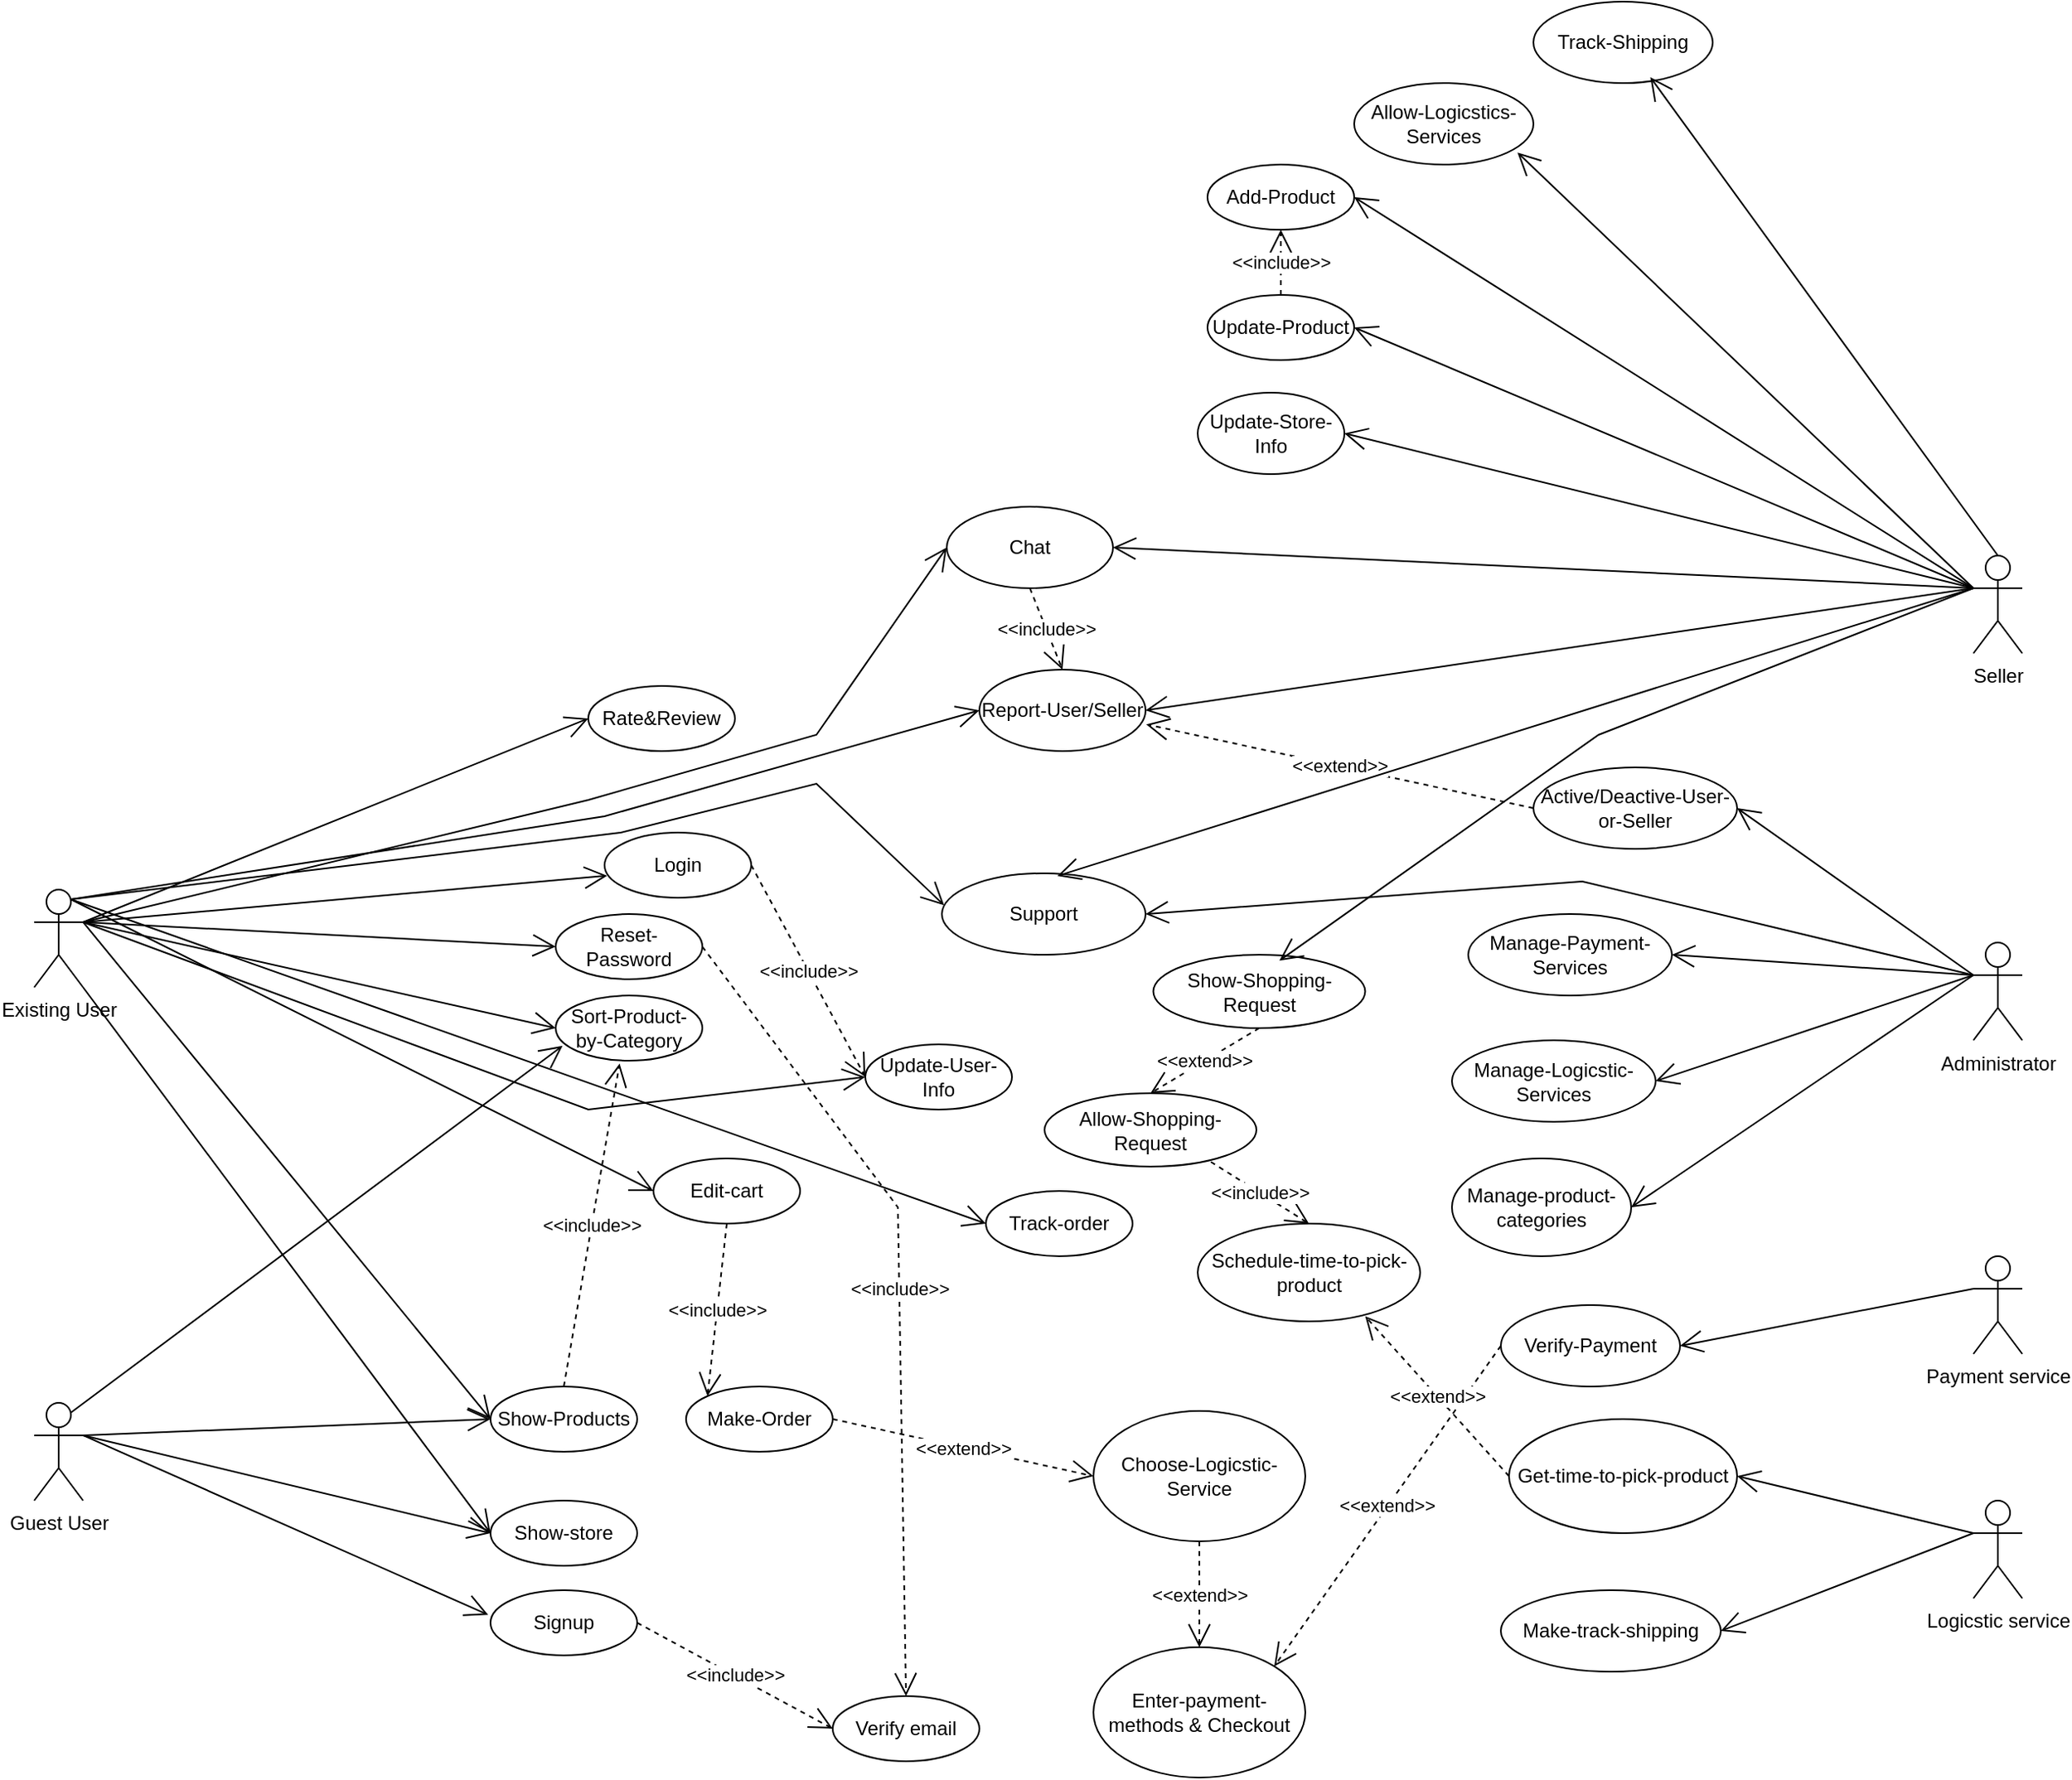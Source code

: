 <mxfile version="24.7.16">
  <diagram name="Trang-1" id="SkYUdIGgRq7ebbWW-lhZ">
    <mxGraphModel dx="5093" dy="5646" grid="1" gridSize="10" guides="1" tooltips="1" connect="1" arrows="1" fold="1" page="1" pageScale="1" pageWidth="3300" pageHeight="4681" math="0" shadow="0">
      <root>
        <mxCell id="0" />
        <mxCell id="1" parent="0" />
        <mxCell id="eCP-VrvmO7TKHuiMxvTa-1" value="Existing User" style="shape=umlActor;verticalLabelPosition=bottom;verticalAlign=top;html=1;" parent="1" vertex="1">
          <mxGeometry x="-170" y="155" width="30" height="60" as="geometry" />
        </mxCell>
        <mxCell id="eCP-VrvmO7TKHuiMxvTa-2" value="Guest User" style="shape=umlActor;verticalLabelPosition=bottom;verticalAlign=top;html=1;" parent="1" vertex="1">
          <mxGeometry x="-170" y="470" width="30" height="60" as="geometry" />
        </mxCell>
        <mxCell id="eCP-VrvmO7TKHuiMxvTa-6" value="Seller" style="shape=umlActor;verticalLabelPosition=bottom;verticalAlign=top;html=1;" parent="1" vertex="1">
          <mxGeometry x="1020" y="-50" width="30" height="60" as="geometry" />
        </mxCell>
        <mxCell id="eCP-VrvmO7TKHuiMxvTa-9" value="Login" style="ellipse;whiteSpace=wrap;html=1;" parent="1" vertex="1">
          <mxGeometry x="180" y="120" width="90" height="40" as="geometry" />
        </mxCell>
        <mxCell id="eCP-VrvmO7TKHuiMxvTa-13" value="" style="endArrow=open;endFill=1;endSize=12;html=1;rounded=0;exitX=1;exitY=0.333;exitDx=0;exitDy=0;exitPerimeter=0;entryX=0.018;entryY=0.661;entryDx=0;entryDy=0;entryPerimeter=0;" parent="1" source="eCP-VrvmO7TKHuiMxvTa-1" target="eCP-VrvmO7TKHuiMxvTa-9" edge="1">
          <mxGeometry width="160" relative="1" as="geometry">
            <mxPoint x="250" y="300" as="sourcePoint" />
            <mxPoint x="410" y="300" as="targetPoint" />
          </mxGeometry>
        </mxCell>
        <mxCell id="eCP-VrvmO7TKHuiMxvTa-15" value="Show-Products" style="ellipse;whiteSpace=wrap;html=1;" parent="1" vertex="1">
          <mxGeometry x="110" y="460" width="90" height="40" as="geometry" />
        </mxCell>
        <mxCell id="eCP-VrvmO7TKHuiMxvTa-18" value="Administrator" style="shape=umlActor;verticalLabelPosition=bottom;verticalAlign=top;html=1;" parent="1" vertex="1">
          <mxGeometry x="1020" y="187.5" width="30" height="60" as="geometry" />
        </mxCell>
        <mxCell id="eCP-VrvmO7TKHuiMxvTa-22" value="Payment service" style="shape=umlActor;verticalLabelPosition=bottom;verticalAlign=top;html=1;" parent="1" vertex="1">
          <mxGeometry x="1020" y="380" width="30" height="60" as="geometry" />
        </mxCell>
        <mxCell id="eCP-VrvmO7TKHuiMxvTa-24" value="Logicstic service" style="shape=umlActor;verticalLabelPosition=bottom;verticalAlign=top;html=1;" parent="1" vertex="1">
          <mxGeometry x="1020" y="530" width="30" height="60" as="geometry" />
        </mxCell>
        <mxCell id="eCP-VrvmO7TKHuiMxvTa-30" value="Signup" style="ellipse;whiteSpace=wrap;html=1;" parent="1" vertex="1">
          <mxGeometry x="110" y="585" width="90" height="40" as="geometry" />
        </mxCell>
        <mxCell id="eCP-VrvmO7TKHuiMxvTa-31" value="" style="endArrow=open;endFill=1;endSize=12;html=1;rounded=0;exitX=1;exitY=0.333;exitDx=0;exitDy=0;exitPerimeter=0;entryX=-0.016;entryY=0.378;entryDx=0;entryDy=0;entryPerimeter=0;" parent="1" source="eCP-VrvmO7TKHuiMxvTa-2" target="eCP-VrvmO7TKHuiMxvTa-30" edge="1">
          <mxGeometry width="160" relative="1" as="geometry">
            <mxPoint x="310" y="290" as="sourcePoint" />
            <mxPoint x="470" y="290" as="targetPoint" />
          </mxGeometry>
        </mxCell>
        <mxCell id="eCP-VrvmO7TKHuiMxvTa-33" value="Verify email" style="ellipse;whiteSpace=wrap;html=1;" parent="1" vertex="1">
          <mxGeometry x="320" y="650" width="90" height="40" as="geometry" />
        </mxCell>
        <mxCell id="eCP-VrvmO7TKHuiMxvTa-35" value="&amp;lt;&amp;lt;include&amp;gt;&amp;gt;" style="endArrow=open;endSize=12;dashed=1;html=1;rounded=0;exitX=1;exitY=0.5;exitDx=0;exitDy=0;entryX=0;entryY=0.5;entryDx=0;entryDy=0;" parent="1" source="eCP-VrvmO7TKHuiMxvTa-30" target="eCP-VrvmO7TKHuiMxvTa-33" edge="1">
          <mxGeometry width="160" relative="1" as="geometry">
            <mxPoint x="310" y="290" as="sourcePoint" />
            <mxPoint x="470" y="290" as="targetPoint" />
          </mxGeometry>
        </mxCell>
        <mxCell id="eCP-VrvmO7TKHuiMxvTa-36" value="Reset-Password" style="ellipse;whiteSpace=wrap;html=1;" parent="1" vertex="1">
          <mxGeometry x="150" y="170" width="90" height="40" as="geometry" />
        </mxCell>
        <mxCell id="eCP-VrvmO7TKHuiMxvTa-37" value="" style="endArrow=open;endFill=1;endSize=12;html=1;rounded=0;exitX=1;exitY=0.333;exitDx=0;exitDy=0;exitPerimeter=0;entryX=0;entryY=0.5;entryDx=0;entryDy=0;" parent="1" source="eCP-VrvmO7TKHuiMxvTa-1" target="eCP-VrvmO7TKHuiMxvTa-36" edge="1">
          <mxGeometry width="160" relative="1" as="geometry">
            <mxPoint x="130" y="200" as="sourcePoint" />
            <mxPoint x="212" y="106" as="targetPoint" />
          </mxGeometry>
        </mxCell>
        <mxCell id="eCP-VrvmO7TKHuiMxvTa-38" value="&amp;lt;&amp;lt;include&amp;gt;&amp;gt;" style="endArrow=open;endSize=12;dashed=1;html=1;rounded=0;exitX=1;exitY=0.5;exitDx=0;exitDy=0;entryX=0.5;entryY=0;entryDx=0;entryDy=0;" parent="1" source="eCP-VrvmO7TKHuiMxvTa-36" target="eCP-VrvmO7TKHuiMxvTa-33" edge="1">
          <mxGeometry width="160" relative="1" as="geometry">
            <mxPoint x="290" y="470" as="sourcePoint" />
            <mxPoint x="440" y="290" as="targetPoint" />
            <Array as="points">
              <mxPoint x="360" y="350" />
            </Array>
          </mxGeometry>
        </mxCell>
        <mxCell id="eCP-VrvmO7TKHuiMxvTa-39" value="" style="endArrow=open;endFill=1;endSize=12;html=1;rounded=0;entryX=0;entryY=0.5;entryDx=0;entryDy=0;exitX=1;exitY=0.333;exitDx=0;exitDy=0;exitPerimeter=0;" parent="1" source="eCP-VrvmO7TKHuiMxvTa-2" target="eCP-VrvmO7TKHuiMxvTa-15" edge="1">
          <mxGeometry width="160" relative="1" as="geometry">
            <mxPoint x="120" y="350" as="sourcePoint" />
            <mxPoint x="210" y="170" as="targetPoint" />
          </mxGeometry>
        </mxCell>
        <mxCell id="eCP-VrvmO7TKHuiMxvTa-40" value="" style="endArrow=open;endFill=1;endSize=12;html=1;rounded=0;exitX=1;exitY=0.333;exitDx=0;exitDy=0;exitPerimeter=0;entryX=0;entryY=0.5;entryDx=0;entryDy=0;" parent="1" source="eCP-VrvmO7TKHuiMxvTa-1" target="eCP-VrvmO7TKHuiMxvTa-15" edge="1">
          <mxGeometry width="160" relative="1" as="geometry">
            <mxPoint x="130" y="360" as="sourcePoint" />
            <mxPoint x="400" y="240" as="targetPoint" />
          </mxGeometry>
        </mxCell>
        <mxCell id="eCP-VrvmO7TKHuiMxvTa-42" value="Add-Product" style="ellipse;whiteSpace=wrap;html=1;" parent="1" vertex="1">
          <mxGeometry x="550" y="-290" width="90" height="40" as="geometry" />
        </mxCell>
        <mxCell id="eCP-VrvmO7TKHuiMxvTa-43" value="" style="endArrow=open;endFill=1;endSize=12;html=1;rounded=0;exitX=0;exitY=0.333;exitDx=0;exitDy=0;exitPerimeter=0;entryX=1;entryY=0.5;entryDx=0;entryDy=0;" parent="1" source="eCP-VrvmO7TKHuiMxvTa-6" target="eCP-VrvmO7TKHuiMxvTa-42" edge="1">
          <mxGeometry width="160" relative="1" as="geometry">
            <mxPoint x="130" y="200" as="sourcePoint" />
            <mxPoint x="212" y="106" as="targetPoint" />
          </mxGeometry>
        </mxCell>
        <mxCell id="eCP-VrvmO7TKHuiMxvTa-44" value="Rate&amp;amp;Review" style="ellipse;whiteSpace=wrap;html=1;" parent="1" vertex="1">
          <mxGeometry x="170" y="30" width="90" height="40" as="geometry" />
        </mxCell>
        <mxCell id="eCP-VrvmO7TKHuiMxvTa-45" value="" style="endArrow=open;endFill=1;endSize=12;html=1;rounded=0;entryX=0;entryY=0.5;entryDx=0;entryDy=0;exitX=1;exitY=0.333;exitDx=0;exitDy=0;exitPerimeter=0;" parent="1" source="eCP-VrvmO7TKHuiMxvTa-1" target="eCP-VrvmO7TKHuiMxvTa-44" edge="1">
          <mxGeometry width="160" relative="1" as="geometry">
            <mxPoint x="120" y="190" as="sourcePoint" />
            <mxPoint x="212" y="106" as="targetPoint" />
            <Array as="points" />
          </mxGeometry>
        </mxCell>
        <mxCell id="eCP-VrvmO7TKHuiMxvTa-46" value="Track-order" style="ellipse;whiteSpace=wrap;html=1;" parent="1" vertex="1">
          <mxGeometry x="414" y="340" width="90" height="40" as="geometry" />
        </mxCell>
        <mxCell id="eCP-VrvmO7TKHuiMxvTa-49" value="" style="endArrow=open;endFill=1;endSize=12;html=1;rounded=0;exitX=0.75;exitY=0.1;exitDx=0;exitDy=0;exitPerimeter=0;entryX=0;entryY=0.5;entryDx=0;entryDy=0;" parent="1" source="eCP-VrvmO7TKHuiMxvTa-1" target="eCP-VrvmO7TKHuiMxvTa-46" edge="1">
          <mxGeometry width="160" relative="1" as="geometry">
            <mxPoint x="310" y="120" as="sourcePoint" />
            <mxPoint x="470" y="120" as="targetPoint" />
          </mxGeometry>
        </mxCell>
        <mxCell id="eCP-VrvmO7TKHuiMxvTa-51" value="Manage-product-categories" style="ellipse;whiteSpace=wrap;html=1;" parent="1" vertex="1">
          <mxGeometry x="700" y="320" width="110" height="60" as="geometry" />
        </mxCell>
        <mxCell id="eCP-VrvmO7TKHuiMxvTa-52" value="" style="endArrow=open;endFill=1;endSize=12;html=1;rounded=0;exitX=0;exitY=0.333;exitDx=0;exitDy=0;exitPerimeter=0;entryX=1;entryY=0.5;entryDx=0;entryDy=0;" parent="1" source="eCP-VrvmO7TKHuiMxvTa-18" target="eCP-VrvmO7TKHuiMxvTa-51" edge="1">
          <mxGeometry width="160" relative="1" as="geometry">
            <mxPoint x="310" y="470" as="sourcePoint" />
            <mxPoint x="470" y="470" as="targetPoint" />
          </mxGeometry>
        </mxCell>
        <mxCell id="eCP-VrvmO7TKHuiMxvTa-54" value="Active/Deactive-User-or-Seller" style="ellipse;whiteSpace=wrap;html=1;" parent="1" vertex="1">
          <mxGeometry x="750" y="80" width="125" height="50" as="geometry" />
        </mxCell>
        <mxCell id="eCP-VrvmO7TKHuiMxvTa-55" value="" style="endArrow=open;endFill=1;endSize=12;html=1;rounded=0;exitX=0;exitY=0.333;exitDx=0;exitDy=0;exitPerimeter=0;entryX=1;entryY=0.5;entryDx=0;entryDy=0;" parent="1" source="eCP-VrvmO7TKHuiMxvTa-18" target="eCP-VrvmO7TKHuiMxvTa-54" edge="1">
          <mxGeometry width="160" relative="1" as="geometry">
            <mxPoint x="710" y="570" as="sourcePoint" />
            <mxPoint x="580" y="730" as="targetPoint" />
          </mxGeometry>
        </mxCell>
        <mxCell id="eCP-VrvmO7TKHuiMxvTa-56" value="Chat" style="ellipse;whiteSpace=wrap;html=1;" parent="1" vertex="1">
          <mxGeometry x="390" y="-80" width="102" height="50" as="geometry" />
        </mxCell>
        <mxCell id="eCP-VrvmO7TKHuiMxvTa-58" value="Sort-Product-by-Category" style="ellipse;whiteSpace=wrap;html=1;" parent="1" vertex="1">
          <mxGeometry x="150" y="220" width="90" height="40" as="geometry" />
        </mxCell>
        <mxCell id="eCP-VrvmO7TKHuiMxvTa-59" value="&amp;lt;&amp;lt;include&amp;gt;&amp;gt;" style="endArrow=open;endSize=12;dashed=1;html=1;rounded=0;exitX=0.5;exitY=0;exitDx=0;exitDy=0;entryX=0.436;entryY=1.045;entryDx=0;entryDy=0;entryPerimeter=0;" parent="1" source="eCP-VrvmO7TKHuiMxvTa-15" target="eCP-VrvmO7TKHuiMxvTa-58" edge="1">
          <mxGeometry width="160" relative="1" as="geometry">
            <mxPoint x="290" y="470" as="sourcePoint" />
            <mxPoint x="580" y="180" as="targetPoint" />
          </mxGeometry>
        </mxCell>
        <mxCell id="eCP-VrvmO7TKHuiMxvTa-60" value="" style="endArrow=open;endFill=1;endSize=12;html=1;rounded=0;entryX=0;entryY=0.5;entryDx=0;entryDy=0;exitX=1;exitY=0.333;exitDx=0;exitDy=0;exitPerimeter=0;" parent="1" source="eCP-VrvmO7TKHuiMxvTa-1" target="eCP-VrvmO7TKHuiMxvTa-58" edge="1">
          <mxGeometry width="160" relative="1" as="geometry">
            <mxPoint x="120" y="190" as="sourcePoint" />
            <mxPoint x="230" y="310" as="targetPoint" />
          </mxGeometry>
        </mxCell>
        <mxCell id="eCP-VrvmO7TKHuiMxvTa-62" value="Show-store" style="ellipse;whiteSpace=wrap;html=1;" parent="1" vertex="1">
          <mxGeometry x="110" y="530" width="90" height="40" as="geometry" />
        </mxCell>
        <mxCell id="eCP-VrvmO7TKHuiMxvTa-63" value="" style="endArrow=open;endFill=1;endSize=12;html=1;rounded=0;exitX=1;exitY=1;exitDx=0;exitDy=0;exitPerimeter=0;entryX=0;entryY=0.5;entryDx=0;entryDy=0;" parent="1" source="eCP-VrvmO7TKHuiMxvTa-1" target="eCP-VrvmO7TKHuiMxvTa-62" edge="1">
          <mxGeometry width="160" relative="1" as="geometry">
            <mxPoint x="130" y="200" as="sourcePoint" />
            <mxPoint x="200" y="310" as="targetPoint" />
          </mxGeometry>
        </mxCell>
        <mxCell id="eCP-VrvmO7TKHuiMxvTa-64" value="" style="endArrow=open;endFill=1;endSize=12;html=1;rounded=0;entryX=0;entryY=0.5;entryDx=0;entryDy=0;exitX=1;exitY=0.333;exitDx=0;exitDy=0;exitPerimeter=0;" parent="1" source="eCP-VrvmO7TKHuiMxvTa-2" target="eCP-VrvmO7TKHuiMxvTa-62" edge="1">
          <mxGeometry width="160" relative="1" as="geometry">
            <mxPoint x="120" y="350" as="sourcePoint" />
            <mxPoint x="200" y="310" as="targetPoint" />
          </mxGeometry>
        </mxCell>
        <mxCell id="eCP-VrvmO7TKHuiMxvTa-66" value="" style="endArrow=open;endFill=1;endSize=12;html=1;rounded=0;entryX=0.047;entryY=0.773;entryDx=0;entryDy=0;exitX=0.75;exitY=0.1;exitDx=0;exitDy=0;exitPerimeter=0;entryPerimeter=0;" parent="1" source="eCP-VrvmO7TKHuiMxvTa-2" target="eCP-VrvmO7TKHuiMxvTa-58" edge="1">
          <mxGeometry width="160" relative="1" as="geometry">
            <mxPoint x="130" y="200" as="sourcePoint" />
            <mxPoint x="220" y="220" as="targetPoint" />
          </mxGeometry>
        </mxCell>
        <mxCell id="eCP-VrvmO7TKHuiMxvTa-69" value="" style="endArrow=open;endFill=1;endSize=12;html=1;rounded=0;exitX=0.75;exitY=0.1;exitDx=0;exitDy=0;exitPerimeter=0;entryX=0;entryY=0.5;entryDx=0;entryDy=0;" parent="1" source="eCP-VrvmO7TKHuiMxvTa-1" target="eCP-VrvmO7TKHuiMxvTa-68" edge="1">
          <mxGeometry width="160" relative="1" as="geometry">
            <mxPoint x="123" y="186" as="sourcePoint" />
            <mxPoint x="240" y="-20" as="targetPoint" />
          </mxGeometry>
        </mxCell>
        <mxCell id="eCP-VrvmO7TKHuiMxvTa-70" value="" style="endArrow=open;endFill=1;endSize=12;html=1;rounded=0;exitX=0;exitY=0.333;exitDx=0;exitDy=0;exitPerimeter=0;entryX=1;entryY=0.5;entryDx=0;entryDy=0;" parent="1" source="eCP-VrvmO7TKHuiMxvTa-6" target="eCP-VrvmO7TKHuiMxvTa-56" edge="1">
          <mxGeometry width="160" relative="1" as="geometry">
            <mxPoint x="720" y="70" as="sourcePoint" />
            <mxPoint x="595" y="-50" as="targetPoint" />
          </mxGeometry>
        </mxCell>
        <mxCell id="eCP-VrvmO7TKHuiMxvTa-71" value="" style="endArrow=open;endFill=1;endSize=12;html=1;rounded=0;exitX=1;exitY=0.333;exitDx=0;exitDy=0;exitPerimeter=0;entryX=0;entryY=0.5;entryDx=0;entryDy=0;" parent="1" source="eCP-VrvmO7TKHuiMxvTa-1" target="eCP-VrvmO7TKHuiMxvTa-56" edge="1">
          <mxGeometry width="160" relative="1" as="geometry">
            <mxPoint x="720" y="70" as="sourcePoint" />
            <mxPoint x="480" y="95" as="targetPoint" />
            <Array as="points">
              <mxPoint x="170" y="100" />
              <mxPoint x="310" y="60" />
            </Array>
          </mxGeometry>
        </mxCell>
        <mxCell id="eCP-VrvmO7TKHuiMxvTa-73" value="Report-User/Seller" style="ellipse;whiteSpace=wrap;html=1;" parent="1" vertex="1">
          <mxGeometry x="410" y="20" width="102" height="50" as="geometry" />
        </mxCell>
        <mxCell id="eCP-VrvmO7TKHuiMxvTa-74" value="" style="endArrow=open;endFill=1;endSize=12;html=1;rounded=0;exitX=0;exitY=0.333;exitDx=0;exitDy=0;exitPerimeter=0;entryX=1;entryY=0.5;entryDx=0;entryDy=0;" parent="1" source="eCP-VrvmO7TKHuiMxvTa-6" target="eCP-VrvmO7TKHuiMxvTa-73" edge="1">
          <mxGeometry width="160" relative="1" as="geometry">
            <mxPoint x="700" y="70" as="sourcePoint" />
            <mxPoint x="492" y="25" as="targetPoint" />
          </mxGeometry>
        </mxCell>
        <mxCell id="eCP-VrvmO7TKHuiMxvTa-75" value="" style="endArrow=open;endFill=1;endSize=12;html=1;rounded=0;exitX=0.75;exitY=0.1;exitDx=0;exitDy=0;exitPerimeter=0;entryX=0;entryY=0.5;entryDx=0;entryDy=0;" parent="1" source="eCP-VrvmO7TKHuiMxvTa-1" target="eCP-VrvmO7TKHuiMxvTa-73" edge="1">
          <mxGeometry width="160" relative="1" as="geometry">
            <mxPoint x="60" y="200" as="sourcePoint" />
            <mxPoint x="390" y="25" as="targetPoint" />
            <Array as="points">
              <mxPoint x="180" y="110" />
            </Array>
          </mxGeometry>
        </mxCell>
        <mxCell id="eCP-VrvmO7TKHuiMxvTa-76" value="&amp;lt;&amp;lt;extend&amp;gt;&amp;gt;" style="endArrow=open;endSize=12;dashed=1;html=1;rounded=0;exitX=0;exitY=0.5;exitDx=0;exitDy=0;entryX=1.004;entryY=0.672;entryDx=0;entryDy=0;entryPerimeter=0;" parent="1" source="eCP-VrvmO7TKHuiMxvTa-54" target="eCP-VrvmO7TKHuiMxvTa-73" edge="1">
          <mxGeometry width="160" relative="1" as="geometry">
            <mxPoint x="195" y="320" as="sourcePoint" />
            <mxPoint x="199" y="272" as="targetPoint" />
          </mxGeometry>
        </mxCell>
        <mxCell id="eCP-VrvmO7TKHuiMxvTa-77" value="&amp;lt;&amp;lt;include&amp;gt;&amp;gt;" style="endArrow=open;endSize=12;dashed=1;html=1;rounded=0;exitX=0.5;exitY=1;exitDx=0;exitDy=0;entryX=0.5;entryY=0;entryDx=0;entryDy=0;" parent="1" source="eCP-VrvmO7TKHuiMxvTa-56" target="eCP-VrvmO7TKHuiMxvTa-73" edge="1">
          <mxGeometry width="160" relative="1" as="geometry">
            <mxPoint x="252" y="208" as="sourcePoint" />
            <mxPoint x="378" y="450" as="targetPoint" />
          </mxGeometry>
        </mxCell>
        <mxCell id="eCP-VrvmO7TKHuiMxvTa-79" value="Update-User-Info" style="ellipse;whiteSpace=wrap;html=1;" parent="1" vertex="1">
          <mxGeometry x="340" y="250" width="90" height="40" as="geometry" />
        </mxCell>
        <mxCell id="eCP-VrvmO7TKHuiMxvTa-80" value="&amp;lt;&amp;lt;include&amp;gt;&amp;gt;" style="endArrow=open;endSize=12;dashed=1;html=1;rounded=0;exitX=1;exitY=0.5;exitDx=0;exitDy=0;entryX=0;entryY=0.5;entryDx=0;entryDy=0;" parent="1" source="eCP-VrvmO7TKHuiMxvTa-9" target="eCP-VrvmO7TKHuiMxvTa-79" edge="1">
          <mxGeometry width="160" relative="1" as="geometry">
            <mxPoint x="252" y="208" as="sourcePoint" />
            <mxPoint x="378" y="450" as="targetPoint" />
          </mxGeometry>
        </mxCell>
        <mxCell id="eCP-VrvmO7TKHuiMxvTa-82" value="" style="endArrow=open;endFill=1;endSize=12;html=1;rounded=0;entryX=0;entryY=0.5;entryDx=0;entryDy=0;exitX=1;exitY=0.333;exitDx=0;exitDy=0;exitPerimeter=0;" parent="1" source="eCP-VrvmO7TKHuiMxvTa-1" target="eCP-VrvmO7TKHuiMxvTa-79" edge="1">
          <mxGeometry width="160" relative="1" as="geometry">
            <mxPoint x="60" y="200" as="sourcePoint" />
            <mxPoint x="160" y="250" as="targetPoint" />
            <Array as="points">
              <mxPoint x="170" y="290" />
            </Array>
          </mxGeometry>
        </mxCell>
        <mxCell id="eCP-VrvmO7TKHuiMxvTa-68" value="Edit-cart" style="ellipse;whiteSpace=wrap;html=1;" parent="1" vertex="1">
          <mxGeometry x="210" y="320" width="90" height="40" as="geometry" />
        </mxCell>
        <mxCell id="eCP-VrvmO7TKHuiMxvTa-86" value="Manage-Payment-Services" style="ellipse;whiteSpace=wrap;html=1;" parent="1" vertex="1">
          <mxGeometry x="710" y="170" width="125" height="50" as="geometry" />
        </mxCell>
        <mxCell id="eCP-VrvmO7TKHuiMxvTa-87" value="Manage-Logicstic-Services" style="ellipse;whiteSpace=wrap;html=1;" parent="1" vertex="1">
          <mxGeometry x="700" y="247.5" width="125" height="50" as="geometry" />
        </mxCell>
        <mxCell id="eCP-VrvmO7TKHuiMxvTa-88" value="" style="endArrow=open;endFill=1;endSize=12;html=1;rounded=0;exitX=0;exitY=0.333;exitDx=0;exitDy=0;exitPerimeter=0;entryX=1;entryY=0.5;entryDx=0;entryDy=0;" parent="1" source="eCP-VrvmO7TKHuiMxvTa-18" target="eCP-VrvmO7TKHuiMxvTa-86" edge="1">
          <mxGeometry width="160" relative="1" as="geometry">
            <mxPoint x="750" y="670" as="sourcePoint" />
            <mxPoint x="578" y="565" as="targetPoint" />
          </mxGeometry>
        </mxCell>
        <mxCell id="eCP-VrvmO7TKHuiMxvTa-89" value="" style="endArrow=open;endFill=1;endSize=12;html=1;rounded=0;exitX=0;exitY=0.333;exitDx=0;exitDy=0;exitPerimeter=0;entryX=1;entryY=0.5;entryDx=0;entryDy=0;" parent="1" source="eCP-VrvmO7TKHuiMxvTa-18" target="eCP-VrvmO7TKHuiMxvTa-87" edge="1">
          <mxGeometry width="160" relative="1" as="geometry">
            <mxPoint x="750" y="670" as="sourcePoint" />
            <mxPoint x="578" y="625" as="targetPoint" />
          </mxGeometry>
        </mxCell>
        <mxCell id="eCP-VrvmO7TKHuiMxvTa-90" value="Allow-Logicstics-Services" style="ellipse;whiteSpace=wrap;html=1;" parent="1" vertex="1">
          <mxGeometry x="640" y="-340" width="110" height="50" as="geometry" />
        </mxCell>
        <mxCell id="eCP-VrvmO7TKHuiMxvTa-91" value="" style="endArrow=open;endFill=1;endSize=12;html=1;rounded=0;exitX=0;exitY=0.333;exitDx=0;exitDy=0;exitPerimeter=0;entryX=0.911;entryY=0.852;entryDx=0;entryDy=0;entryPerimeter=0;" parent="1" source="eCP-VrvmO7TKHuiMxvTa-6" target="eCP-VrvmO7TKHuiMxvTa-90" edge="1">
          <mxGeometry width="160" relative="1" as="geometry">
            <mxPoint x="760" y="15" as="sourcePoint" />
            <mxPoint x="492" y="115" as="targetPoint" />
          </mxGeometry>
        </mxCell>
        <mxCell id="eCP-VrvmO7TKHuiMxvTa-92" value="Update-Product" style="ellipse;whiteSpace=wrap;html=1;" parent="1" vertex="1">
          <mxGeometry x="550" y="-210" width="90" height="40" as="geometry" />
        </mxCell>
        <mxCell id="eCP-VrvmO7TKHuiMxvTa-93" value="&amp;lt;&amp;lt;include&amp;gt;&amp;gt;" style="endArrow=open;endSize=12;dashed=1;html=1;rounded=0;exitX=0.5;exitY=0;exitDx=0;exitDy=0;entryX=0.5;entryY=1;entryDx=0;entryDy=0;" parent="1" source="eCP-VrvmO7TKHuiMxvTa-92" target="eCP-VrvmO7TKHuiMxvTa-42" edge="1">
          <mxGeometry width="160" relative="1" as="geometry">
            <mxPoint x="415" y="50" as="sourcePoint" />
            <mxPoint x="441" y="90" as="targetPoint" />
          </mxGeometry>
        </mxCell>
        <mxCell id="eCP-VrvmO7TKHuiMxvTa-94" value="" style="endArrow=open;endFill=1;endSize=12;html=1;rounded=0;exitX=0;exitY=0.333;exitDx=0;exitDy=0;exitPerimeter=0;entryX=1;entryY=0.5;entryDx=0;entryDy=0;" parent="1" source="eCP-VrvmO7TKHuiMxvTa-6" target="eCP-VrvmO7TKHuiMxvTa-92" edge="1">
          <mxGeometry width="160" relative="1" as="geometry">
            <mxPoint x="760" y="15" as="sourcePoint" />
            <mxPoint x="550" y="-160" as="targetPoint" />
          </mxGeometry>
        </mxCell>
        <mxCell id="eCP-VrvmO7TKHuiMxvTa-96" value="Make-Order" style="ellipse;whiteSpace=wrap;html=1;" parent="1" vertex="1">
          <mxGeometry x="230" y="460" width="90" height="40" as="geometry" />
        </mxCell>
        <mxCell id="eCP-VrvmO7TKHuiMxvTa-97" value="Enter-payment-methods &amp;amp; Checkout" style="ellipse;whiteSpace=wrap;html=1;" parent="1" vertex="1">
          <mxGeometry x="480" y="620" width="130" height="80" as="geometry" />
        </mxCell>
        <mxCell id="eCP-VrvmO7TKHuiMxvTa-100" value="&amp;lt;&amp;lt;include&amp;gt;&amp;gt;" style="endArrow=open;endSize=12;dashed=1;html=1;rounded=0;exitX=0.5;exitY=1;exitDx=0;exitDy=0;entryX=0;entryY=0;entryDx=0;entryDy=0;" parent="1" source="eCP-VrvmO7TKHuiMxvTa-68" target="eCP-VrvmO7TKHuiMxvTa-96" edge="1">
          <mxGeometry width="160" relative="1" as="geometry">
            <mxPoint x="165" y="470" as="sourcePoint" />
            <mxPoint x="199" y="272" as="targetPoint" />
          </mxGeometry>
        </mxCell>
        <mxCell id="eCP-VrvmO7TKHuiMxvTa-101" value="&amp;lt;&amp;lt;extend&amp;gt;&amp;gt;" style="endArrow=open;endSize=12;dashed=1;html=1;rounded=0;exitX=1;exitY=0.5;exitDx=0;exitDy=0;entryX=0;entryY=0.5;entryDx=0;entryDy=0;" parent="1" source="eCP-VrvmO7TKHuiMxvTa-96" target="eCP-VrvmO7TKHuiMxvTa-102" edge="1">
          <mxGeometry width="160" relative="1" as="geometry">
            <mxPoint x="620" y="165" as="sourcePoint" />
            <mxPoint x="441" y="140" as="targetPoint" />
          </mxGeometry>
        </mxCell>
        <mxCell id="eCP-VrvmO7TKHuiMxvTa-102" value="Choose-Logicstic-Service" style="ellipse;whiteSpace=wrap;html=1;" parent="1" vertex="1">
          <mxGeometry x="480" y="475" width="130" height="80" as="geometry" />
        </mxCell>
        <mxCell id="eCP-VrvmO7TKHuiMxvTa-103" value="&amp;lt;&amp;lt;extend&amp;gt;&amp;gt;" style="endArrow=open;endSize=12;dashed=1;html=1;rounded=0;exitX=0.5;exitY=1;exitDx=0;exitDy=0;entryX=0.5;entryY=0;entryDx=0;entryDy=0;" parent="1" source="eCP-VrvmO7TKHuiMxvTa-102" target="eCP-VrvmO7TKHuiMxvTa-97" edge="1">
          <mxGeometry width="160" relative="1" as="geometry">
            <mxPoint x="360" y="460" as="sourcePoint" />
            <mxPoint x="468" y="427" as="targetPoint" />
          </mxGeometry>
        </mxCell>
        <mxCell id="eCP-VrvmO7TKHuiMxvTa-104" value="Verify-Payment" style="ellipse;whiteSpace=wrap;html=1;" parent="1" vertex="1">
          <mxGeometry x="730" y="410" width="110" height="50" as="geometry" />
        </mxCell>
        <mxCell id="eCP-VrvmO7TKHuiMxvTa-105" value="" style="endArrow=open;endFill=1;endSize=12;html=1;rounded=0;entryX=1;entryY=0.5;entryDx=0;entryDy=0;exitX=0;exitY=0.333;exitDx=0;exitDy=0;exitPerimeter=0;" parent="1" source="eCP-VrvmO7TKHuiMxvTa-22" target="eCP-VrvmO7TKHuiMxvTa-104" edge="1">
          <mxGeometry width="160" relative="1" as="geometry">
            <mxPoint x="890" y="400" as="sourcePoint" />
            <mxPoint x="738" y="330" as="targetPoint" />
          </mxGeometry>
        </mxCell>
        <mxCell id="eCP-VrvmO7TKHuiMxvTa-107" value="&amp;lt;&amp;lt;extend&amp;gt;&amp;gt;" style="endArrow=open;endSize=12;dashed=1;html=1;rounded=0;exitX=0;exitY=0.5;exitDx=0;exitDy=0;entryX=1;entryY=0;entryDx=0;entryDy=0;" parent="1" source="eCP-VrvmO7TKHuiMxvTa-104" target="eCP-VrvmO7TKHuiMxvTa-97" edge="1">
          <mxGeometry width="160" relative="1" as="geometry">
            <mxPoint x="360" y="460" as="sourcePoint" />
            <mxPoint x="468" y="427" as="targetPoint" />
          </mxGeometry>
        </mxCell>
        <mxCell id="eCP-VrvmO7TKHuiMxvTa-108" value="Support" style="ellipse;whiteSpace=wrap;html=1;" parent="1" vertex="1">
          <mxGeometry x="387" y="145" width="125" height="50" as="geometry" />
        </mxCell>
        <mxCell id="eCP-VrvmO7TKHuiMxvTa-109" value="" style="endArrow=open;endFill=1;endSize=12;html=1;rounded=0;entryX=1;entryY=0.5;entryDx=0;entryDy=0;exitX=0;exitY=0.333;exitDx=0;exitDy=0;exitPerimeter=0;" parent="1" source="eCP-VrvmO7TKHuiMxvTa-18" target="eCP-VrvmO7TKHuiMxvTa-108" edge="1">
          <mxGeometry width="160" relative="1" as="geometry">
            <mxPoint x="950" y="170" as="sourcePoint" />
            <mxPoint x="855" y="115" as="targetPoint" />
            <Array as="points">
              <mxPoint x="780" y="150" />
            </Array>
          </mxGeometry>
        </mxCell>
        <mxCell id="eCP-VrvmO7TKHuiMxvTa-110" value="" style="endArrow=open;endFill=1;endSize=12;html=1;rounded=0;exitX=0.75;exitY=0.1;exitDx=0;exitDy=0;exitPerimeter=0;entryX=0.011;entryY=0.392;entryDx=0;entryDy=0;entryPerimeter=0;" parent="1" source="eCP-VrvmO7TKHuiMxvTa-1" target="eCP-VrvmO7TKHuiMxvTa-108" edge="1">
          <mxGeometry width="160" relative="1" as="geometry">
            <mxPoint x="53" y="186" as="sourcePoint" />
            <mxPoint x="390" y="115" as="targetPoint" />
            <Array as="points">
              <mxPoint x="190" y="120" />
              <mxPoint x="310" y="90" />
            </Array>
          </mxGeometry>
        </mxCell>
        <mxCell id="eCP-VrvmO7TKHuiMxvTa-111" value="" style="endArrow=open;endFill=1;endSize=12;html=1;rounded=0;exitX=0;exitY=0.333;exitDx=0;exitDy=0;exitPerimeter=0;entryX=0.567;entryY=0.032;entryDx=0;entryDy=0;entryPerimeter=0;" parent="1" source="eCP-VrvmO7TKHuiMxvTa-6" target="eCP-VrvmO7TKHuiMxvTa-108" edge="1">
          <mxGeometry width="160" relative="1" as="geometry">
            <mxPoint x="780" y="-10" as="sourcePoint" />
            <mxPoint x="492" y="115" as="targetPoint" />
          </mxGeometry>
        </mxCell>
        <mxCell id="eCP-VrvmO7TKHuiMxvTa-112" value="Update-Store-Info" style="ellipse;whiteSpace=wrap;html=1;" parent="1" vertex="1">
          <mxGeometry x="544" y="-150" width="90" height="50" as="geometry" />
        </mxCell>
        <mxCell id="eCP-VrvmO7TKHuiMxvTa-113" value="" style="endArrow=open;endFill=1;endSize=12;html=1;rounded=0;exitX=0;exitY=0.333;exitDx=0;exitDy=0;exitPerimeter=0;entryX=1;entryY=0.5;entryDx=0;entryDy=0;" parent="1" source="eCP-VrvmO7TKHuiMxvTa-6" target="eCP-VrvmO7TKHuiMxvTa-112" edge="1">
          <mxGeometry width="160" relative="1" as="geometry">
            <mxPoint x="790" y="-10" as="sourcePoint" />
            <mxPoint x="630" y="-160" as="targetPoint" />
          </mxGeometry>
        </mxCell>
        <mxCell id="eCP-VrvmO7TKHuiMxvTa-114" value="Show-Shopping-Request" style="ellipse;whiteSpace=wrap;html=1;" parent="1" vertex="1">
          <mxGeometry x="516.75" y="195" width="130" height="45" as="geometry" />
        </mxCell>
        <mxCell id="eCP-VrvmO7TKHuiMxvTa-115" value="" style="endArrow=open;endFill=1;endSize=12;html=1;rounded=0;exitX=0;exitY=0.333;exitDx=0;exitDy=0;exitPerimeter=0;entryX=0.595;entryY=0.08;entryDx=0;entryDy=0;entryPerimeter=0;" parent="1" source="eCP-VrvmO7TKHuiMxvTa-6" target="eCP-VrvmO7TKHuiMxvTa-114" edge="1">
          <mxGeometry width="160" relative="1" as="geometry">
            <mxPoint x="790" y="-10" as="sourcePoint" />
            <mxPoint x="479" y="142" as="targetPoint" />
            <Array as="points">
              <mxPoint x="790" y="60" />
            </Array>
          </mxGeometry>
        </mxCell>
        <mxCell id="eCP-VrvmO7TKHuiMxvTa-122" value="Schedule-time-to-pick-product" style="ellipse;whiteSpace=wrap;html=1;" parent="1" vertex="1">
          <mxGeometry x="544" y="360" width="136.5" height="60" as="geometry" />
        </mxCell>
        <mxCell id="eCP-VrvmO7TKHuiMxvTa-123" value="Allow-Shopping-Request" style="ellipse;whiteSpace=wrap;html=1;" parent="1" vertex="1">
          <mxGeometry x="450" y="280" width="130" height="45" as="geometry" />
        </mxCell>
        <mxCell id="eCP-VrvmO7TKHuiMxvTa-124" value="&amp;lt;&amp;lt;extend&amp;gt;&amp;gt;" style="endArrow=open;endSize=12;dashed=1;html=1;rounded=0;exitX=0.5;exitY=1;exitDx=0;exitDy=0;entryX=0.5;entryY=0;entryDx=0;entryDy=0;" parent="1" source="eCP-VrvmO7TKHuiMxvTa-114" target="eCP-VrvmO7TKHuiMxvTa-123" edge="1">
          <mxGeometry width="160" relative="1" as="geometry">
            <mxPoint x="710" y="465" as="sourcePoint" />
            <mxPoint x="577" y="552" as="targetPoint" />
          </mxGeometry>
        </mxCell>
        <mxCell id="eCP-VrvmO7TKHuiMxvTa-125" value="&amp;lt;&amp;lt;include&amp;gt;&amp;gt;" style="endArrow=open;endSize=12;dashed=1;html=1;rounded=0;exitX=0.785;exitY=0.936;exitDx=0;exitDy=0;entryX=0.5;entryY=0;entryDx=0;entryDy=0;exitPerimeter=0;" parent="1" source="eCP-VrvmO7TKHuiMxvTa-123" target="eCP-VrvmO7TKHuiMxvTa-122" edge="1">
          <mxGeometry width="160" relative="1" as="geometry">
            <mxPoint x="165" y="470" as="sourcePoint" />
            <mxPoint x="199" y="272" as="targetPoint" />
          </mxGeometry>
        </mxCell>
        <mxCell id="eCP-VrvmO7TKHuiMxvTa-126" value="Get-time-to-pick-product" style="ellipse;whiteSpace=wrap;html=1;" parent="1" vertex="1">
          <mxGeometry x="735" y="480" width="140" height="70" as="geometry" />
        </mxCell>
        <mxCell id="eCP-VrvmO7TKHuiMxvTa-128" value="" style="endArrow=open;endFill=1;endSize=12;html=1;rounded=0;entryX=1;entryY=0.5;entryDx=0;entryDy=0;exitX=0;exitY=0.333;exitDx=0;exitDy=0;exitPerimeter=0;" parent="1" source="eCP-VrvmO7TKHuiMxvTa-24" target="eCP-VrvmO7TKHuiMxvTa-126" edge="1">
          <mxGeometry width="160" relative="1" as="geometry">
            <mxPoint x="1030" y="410" as="sourcePoint" />
            <mxPoint x="850" y="445" as="targetPoint" />
          </mxGeometry>
        </mxCell>
        <mxCell id="eCP-VrvmO7TKHuiMxvTa-129" value="&amp;lt;&amp;lt;extend&amp;gt;&amp;gt;" style="endArrow=open;endSize=12;dashed=1;html=1;rounded=0;exitX=0;exitY=0.5;exitDx=0;exitDy=0;entryX=0.753;entryY=0.948;entryDx=0;entryDy=0;entryPerimeter=0;" parent="1" source="eCP-VrvmO7TKHuiMxvTa-126" target="eCP-VrvmO7TKHuiMxvTa-122" edge="1">
          <mxGeometry width="160" relative="1" as="geometry">
            <mxPoint x="740" y="445" as="sourcePoint" />
            <mxPoint x="577" y="552" as="targetPoint" />
          </mxGeometry>
        </mxCell>
        <mxCell id="eCP-VrvmO7TKHuiMxvTa-130" value="Make-track-shipping" style="ellipse;whiteSpace=wrap;html=1;" parent="1" vertex="1">
          <mxGeometry x="730" y="585" width="135" height="50" as="geometry" />
        </mxCell>
        <mxCell id="eCP-VrvmO7TKHuiMxvTa-131" value="" style="endArrow=open;endFill=1;endSize=12;html=1;rounded=0;entryX=1;entryY=0.5;entryDx=0;entryDy=0;exitX=0;exitY=0.333;exitDx=0;exitDy=0;exitPerimeter=0;" parent="1" source="eCP-VrvmO7TKHuiMxvTa-24" target="eCP-VrvmO7TKHuiMxvTa-130" edge="1">
          <mxGeometry width="160" relative="1" as="geometry">
            <mxPoint x="1030" y="560" as="sourcePoint" />
            <mxPoint x="885" y="525" as="targetPoint" />
          </mxGeometry>
        </mxCell>
        <mxCell id="eCP-VrvmO7TKHuiMxvTa-132" value="Track-Shipping" style="ellipse;whiteSpace=wrap;html=1;" parent="1" vertex="1">
          <mxGeometry x="750" y="-390" width="110" height="50" as="geometry" />
        </mxCell>
        <mxCell id="eCP-VrvmO7TKHuiMxvTa-133" value="" style="endArrow=open;endFill=1;endSize=12;html=1;rounded=0;exitX=0.5;exitY=0;exitDx=0;exitDy=0;exitPerimeter=0;entryX=0.652;entryY=0.927;entryDx=0;entryDy=0;entryPerimeter=0;" parent="1" source="eCP-VrvmO7TKHuiMxvTa-6" target="eCP-VrvmO7TKHuiMxvTa-132" edge="1">
          <mxGeometry width="160" relative="1" as="geometry">
            <mxPoint x="1030" y="-20" as="sourcePoint" />
            <mxPoint x="750" y="-287" as="targetPoint" />
          </mxGeometry>
        </mxCell>
      </root>
    </mxGraphModel>
  </diagram>
</mxfile>
